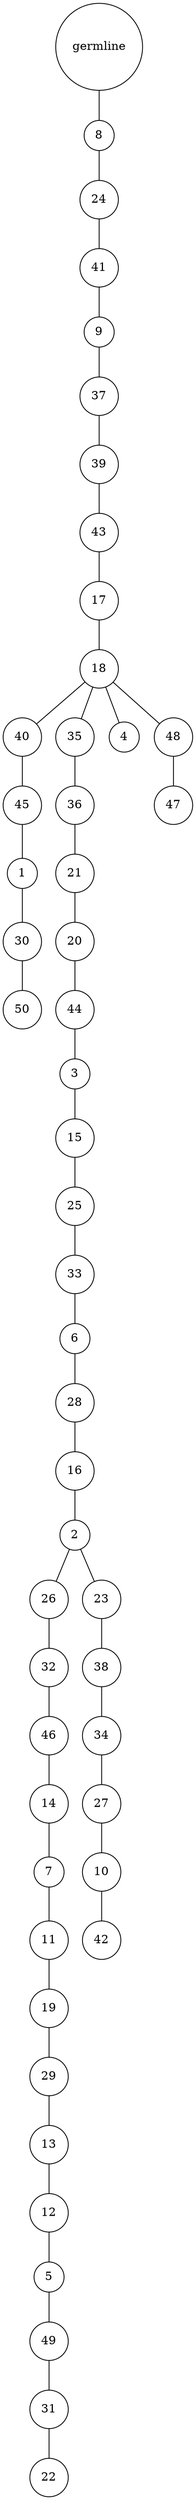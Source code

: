 graph {
	rankdir=UD;
	splines=line;
	node [shape=circle]
	"0x7f2c6c6acc70" [label="germline"];
	"0x7f2c6c6acca0" [label="8"];
	"0x7f2c6c6acc70" -- "0x7f2c6c6acca0" ;
	"0x7f2c6c6accd0" [label="24"];
	"0x7f2c6c6acca0" -- "0x7f2c6c6accd0" ;
	"0x7f2c6c6acd00" [label="41"];
	"0x7f2c6c6accd0" -- "0x7f2c6c6acd00" ;
	"0x7f2c6c6acd30" [label="9"];
	"0x7f2c6c6acd00" -- "0x7f2c6c6acd30" ;
	"0x7f2c6c6acd60" [label="37"];
	"0x7f2c6c6acd30" -- "0x7f2c6c6acd60" ;
	"0x7f2c6c6acd90" [label="39"];
	"0x7f2c6c6acd60" -- "0x7f2c6c6acd90" ;
	"0x7f2c6c6acdc0" [label="43"];
	"0x7f2c6c6acd90" -- "0x7f2c6c6acdc0" ;
	"0x7f2c6c6acdf0" [label="17"];
	"0x7f2c6c6acdc0" -- "0x7f2c6c6acdf0" ;
	"0x7f2c6c6ace20" [label="18"];
	"0x7f2c6c6acdf0" -- "0x7f2c6c6ace20" ;
	"0x7f2c6c6ace50" [label="40"];
	"0x7f2c6c6ace20" -- "0x7f2c6c6ace50" ;
	"0x7f2c6c6ace80" [label="45"];
	"0x7f2c6c6ace50" -- "0x7f2c6c6ace80" ;
	"0x7f2c6c6aceb0" [label="1"];
	"0x7f2c6c6ace80" -- "0x7f2c6c6aceb0" ;
	"0x7f2c6c6acee0" [label="30"];
	"0x7f2c6c6aceb0" -- "0x7f2c6c6acee0" ;
	"0x7f2c6c6acf10" [label="50"];
	"0x7f2c6c6acee0" -- "0x7f2c6c6acf10" ;
	"0x7f2c6c6acf40" [label="35"];
	"0x7f2c6c6ace20" -- "0x7f2c6c6acf40" ;
	"0x7f2c6c6acf70" [label="36"];
	"0x7f2c6c6acf40" -- "0x7f2c6c6acf70" ;
	"0x7f2c6c6acfa0" [label="21"];
	"0x7f2c6c6acf70" -- "0x7f2c6c6acfa0" ;
	"0x7f2c6c6acfd0" [label="20"];
	"0x7f2c6c6acfa0" -- "0x7f2c6c6acfd0" ;
	"0x7f2c6c640040" [label="44"];
	"0x7f2c6c6acfd0" -- "0x7f2c6c640040" ;
	"0x7f2c6c640070" [label="3"];
	"0x7f2c6c640040" -- "0x7f2c6c640070" ;
	"0x7f2c6c6400a0" [label="15"];
	"0x7f2c6c640070" -- "0x7f2c6c6400a0" ;
	"0x7f2c6c6400d0" [label="25"];
	"0x7f2c6c6400a0" -- "0x7f2c6c6400d0" ;
	"0x7f2c6c640100" [label="33"];
	"0x7f2c6c6400d0" -- "0x7f2c6c640100" ;
	"0x7f2c6c640130" [label="6"];
	"0x7f2c6c640100" -- "0x7f2c6c640130" ;
	"0x7f2c6c640160" [label="28"];
	"0x7f2c6c640130" -- "0x7f2c6c640160" ;
	"0x7f2c6c640190" [label="16"];
	"0x7f2c6c640160" -- "0x7f2c6c640190" ;
	"0x7f2c6c6401c0" [label="2"];
	"0x7f2c6c640190" -- "0x7f2c6c6401c0" ;
	"0x7f2c6c6401f0" [label="26"];
	"0x7f2c6c6401c0" -- "0x7f2c6c6401f0" ;
	"0x7f2c6c640220" [label="32"];
	"0x7f2c6c6401f0" -- "0x7f2c6c640220" ;
	"0x7f2c6c640250" [label="46"];
	"0x7f2c6c640220" -- "0x7f2c6c640250" ;
	"0x7f2c6c640280" [label="14"];
	"0x7f2c6c640250" -- "0x7f2c6c640280" ;
	"0x7f2c6c6402b0" [label="7"];
	"0x7f2c6c640280" -- "0x7f2c6c6402b0" ;
	"0x7f2c6c6402e0" [label="11"];
	"0x7f2c6c6402b0" -- "0x7f2c6c6402e0" ;
	"0x7f2c6c640310" [label="19"];
	"0x7f2c6c6402e0" -- "0x7f2c6c640310" ;
	"0x7f2c6c640340" [label="29"];
	"0x7f2c6c640310" -- "0x7f2c6c640340" ;
	"0x7f2c6c640370" [label="13"];
	"0x7f2c6c640340" -- "0x7f2c6c640370" ;
	"0x7f2c6c6403a0" [label="12"];
	"0x7f2c6c640370" -- "0x7f2c6c6403a0" ;
	"0x7f2c6c6403d0" [label="5"];
	"0x7f2c6c6403a0" -- "0x7f2c6c6403d0" ;
	"0x7f2c6c640400" [label="49"];
	"0x7f2c6c6403d0" -- "0x7f2c6c640400" ;
	"0x7f2c6c640430" [label="31"];
	"0x7f2c6c640400" -- "0x7f2c6c640430" ;
	"0x7f2c6c640460" [label="22"];
	"0x7f2c6c640430" -- "0x7f2c6c640460" ;
	"0x7f2c6c640490" [label="23"];
	"0x7f2c6c6401c0" -- "0x7f2c6c640490" ;
	"0x7f2c6c6404c0" [label="38"];
	"0x7f2c6c640490" -- "0x7f2c6c6404c0" ;
	"0x7f2c6c6404f0" [label="34"];
	"0x7f2c6c6404c0" -- "0x7f2c6c6404f0" ;
	"0x7f2c6c640520" [label="27"];
	"0x7f2c6c6404f0" -- "0x7f2c6c640520" ;
	"0x7f2c6c640550" [label="10"];
	"0x7f2c6c640520" -- "0x7f2c6c640550" ;
	"0x7f2c6c640580" [label="42"];
	"0x7f2c6c640550" -- "0x7f2c6c640580" ;
	"0x7f2c6c6405b0" [label="4"];
	"0x7f2c6c6ace20" -- "0x7f2c6c6405b0" ;
	"0x7f2c6c6405e0" [label="48"];
	"0x7f2c6c6ace20" -- "0x7f2c6c6405e0" ;
	"0x7f2c6c640610" [label="47"];
	"0x7f2c6c6405e0" -- "0x7f2c6c640610" ;
}
